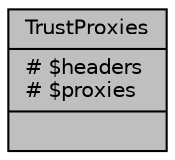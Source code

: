 digraph "TrustProxies"
{
 // LATEX_PDF_SIZE
  bgcolor="transparent";
  edge [fontname="Helvetica",fontsize="10",labelfontname="Helvetica",labelfontsize="10"];
  node [fontname="Helvetica",fontsize="10",shape=record];
  Node1 [label="{TrustProxies\n|# $headers\l# $proxies\l|}",height=0.2,width=0.4,color="black", fillcolor="grey75", style="filled", fontcolor="black",tooltip="Gestiona los middleware para los proxies de confianza."];
}
